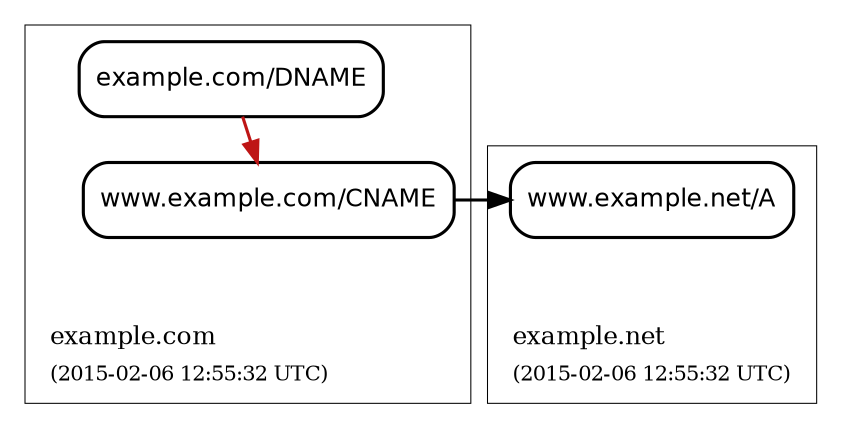 digraph {
  graph [compound=true, rankdir=BT, ranksep=0.3];
	node [label="\N",
		penwidth=1.5
	];
	edge [penwidth=1.5];

  subgraph "cluster_example.com" {
		graph [label=<<TABLE BORDER="0"><TR><TD ALIGN="LEFT"><FONT POINT-SIZE="12">example.com</FONT></TD></TR><TR><TD ALIGN="LEFT"><FONT POINT-SIZE="10">(2015-02-06 12:55:32 UTC)</FONT></TD></TR></TABLE>>,
				labeljust=l,
				penwidth=0.5
		];
		"cluster_example.com_top" [shape=point, style=invis];
		"cluster_example.com_bottom" [shape=point, style=invis];
    "RRset-12|example.com|DNAME" [color="#000000",
						fillcolor="#ffffff",
						label=<<FONT POINT-SIZE="12" FACE="Helvetica">example.com/DNAME</FONT>>,
						shape=rectangle,
						style="rounded,filled"];
    "RRset-10|www.example.com|CNAME" [color="#000000",
						fillcolor="#ffffff",
						label=<<FONT POINT-SIZE="12" FACE="Helvetica">www.example.com/CNAME</FONT>>,
						shape=rectangle,
						style="rounded,filled"];
  }
	"cluster_example.com_bottom" -> "RRset-10|www.example.com|CNAME" [style=invis];
	"cluster_example.com_bottom" -> "RRset-12|example.com|DNAME" [style=invis];
	"RRset-10|www.example.com|CNAME" -> "RRset-12|example.com|DNAME" [style=solid, color="#be1515", dir=back];
  subgraph "cluster_example.net" {
		graph [label=<<TABLE BORDER="0"><TR><TD ALIGN="LEFT"><FONT POINT-SIZE="12">example.net</FONT></TD></TR><TR><TD ALIGN="LEFT"><FONT POINT-SIZE="10">(2015-02-06 12:55:32 UTC)</FONT></TD></TR></TABLE>>,
				labeljust=l,
				penwidth=0.5
		];
		"cluster_example.net_top" [shape=point, style=invis];
		"cluster_example.net_bottom" [shape=point, style=invis];
    "RRset-11|www.example.net|A" [color="#000000",
						fillcolor="#ffffff",
						label=<<FONT POINT-SIZE="12" FACE="Helvetica">www.example.net/A</FONT>>,
						shape=rectangle,
						style="rounded,filled"];
  }
	"cluster_example.net_bottom" -> "RRset-11|www.example.net|A" [style=invis];
	"RRset-11|www.example.net|A" -> "RRset-10|www.example.com|CNAME" [dir=back, style=solid, color="#000000", constraint=false];
}
